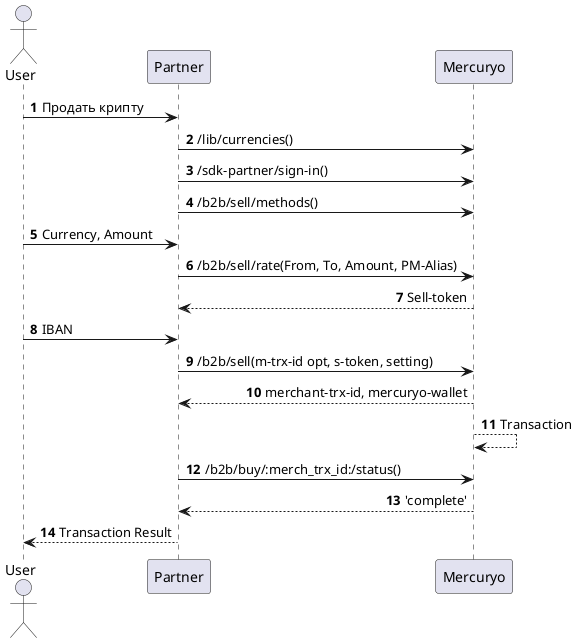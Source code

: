 @startuml
' This UML source uses PlantUML format.
' https://plantuml.com/sequence-diagram for syntax details.
' Optional styles

skinparam shadowing false
skinparam SequenceMessageAlign direction

autonumber

actor User as user
participant "Partner" as part
participant "Mercuryo" as merc

user -> part: Продать крипту
part -> merc: /lib/currencies()
part -> merc: /sdk-partner/sign-in()
part -> merc: /b2b/sell/methods()
user -> part: Currency, Amount
part -> merc: /b2b/sell/rate(From, To, Amount, PM-Alias)
merc --> part: Sell-token
user -> part: IBAN
part -> merc: /b2b/sell(m-trx-id opt, s-token, setting)
merc --> part: merchant-trx-id, mercuryo-wallet
merc --> merc: Transaction
part -> merc: /b2b/buy/:merch_trx_id:/status()
merc --> part: 'complete'
part --> user: Transaction Result

'token webapp rates currencies limits rates
'token go

@enduml
